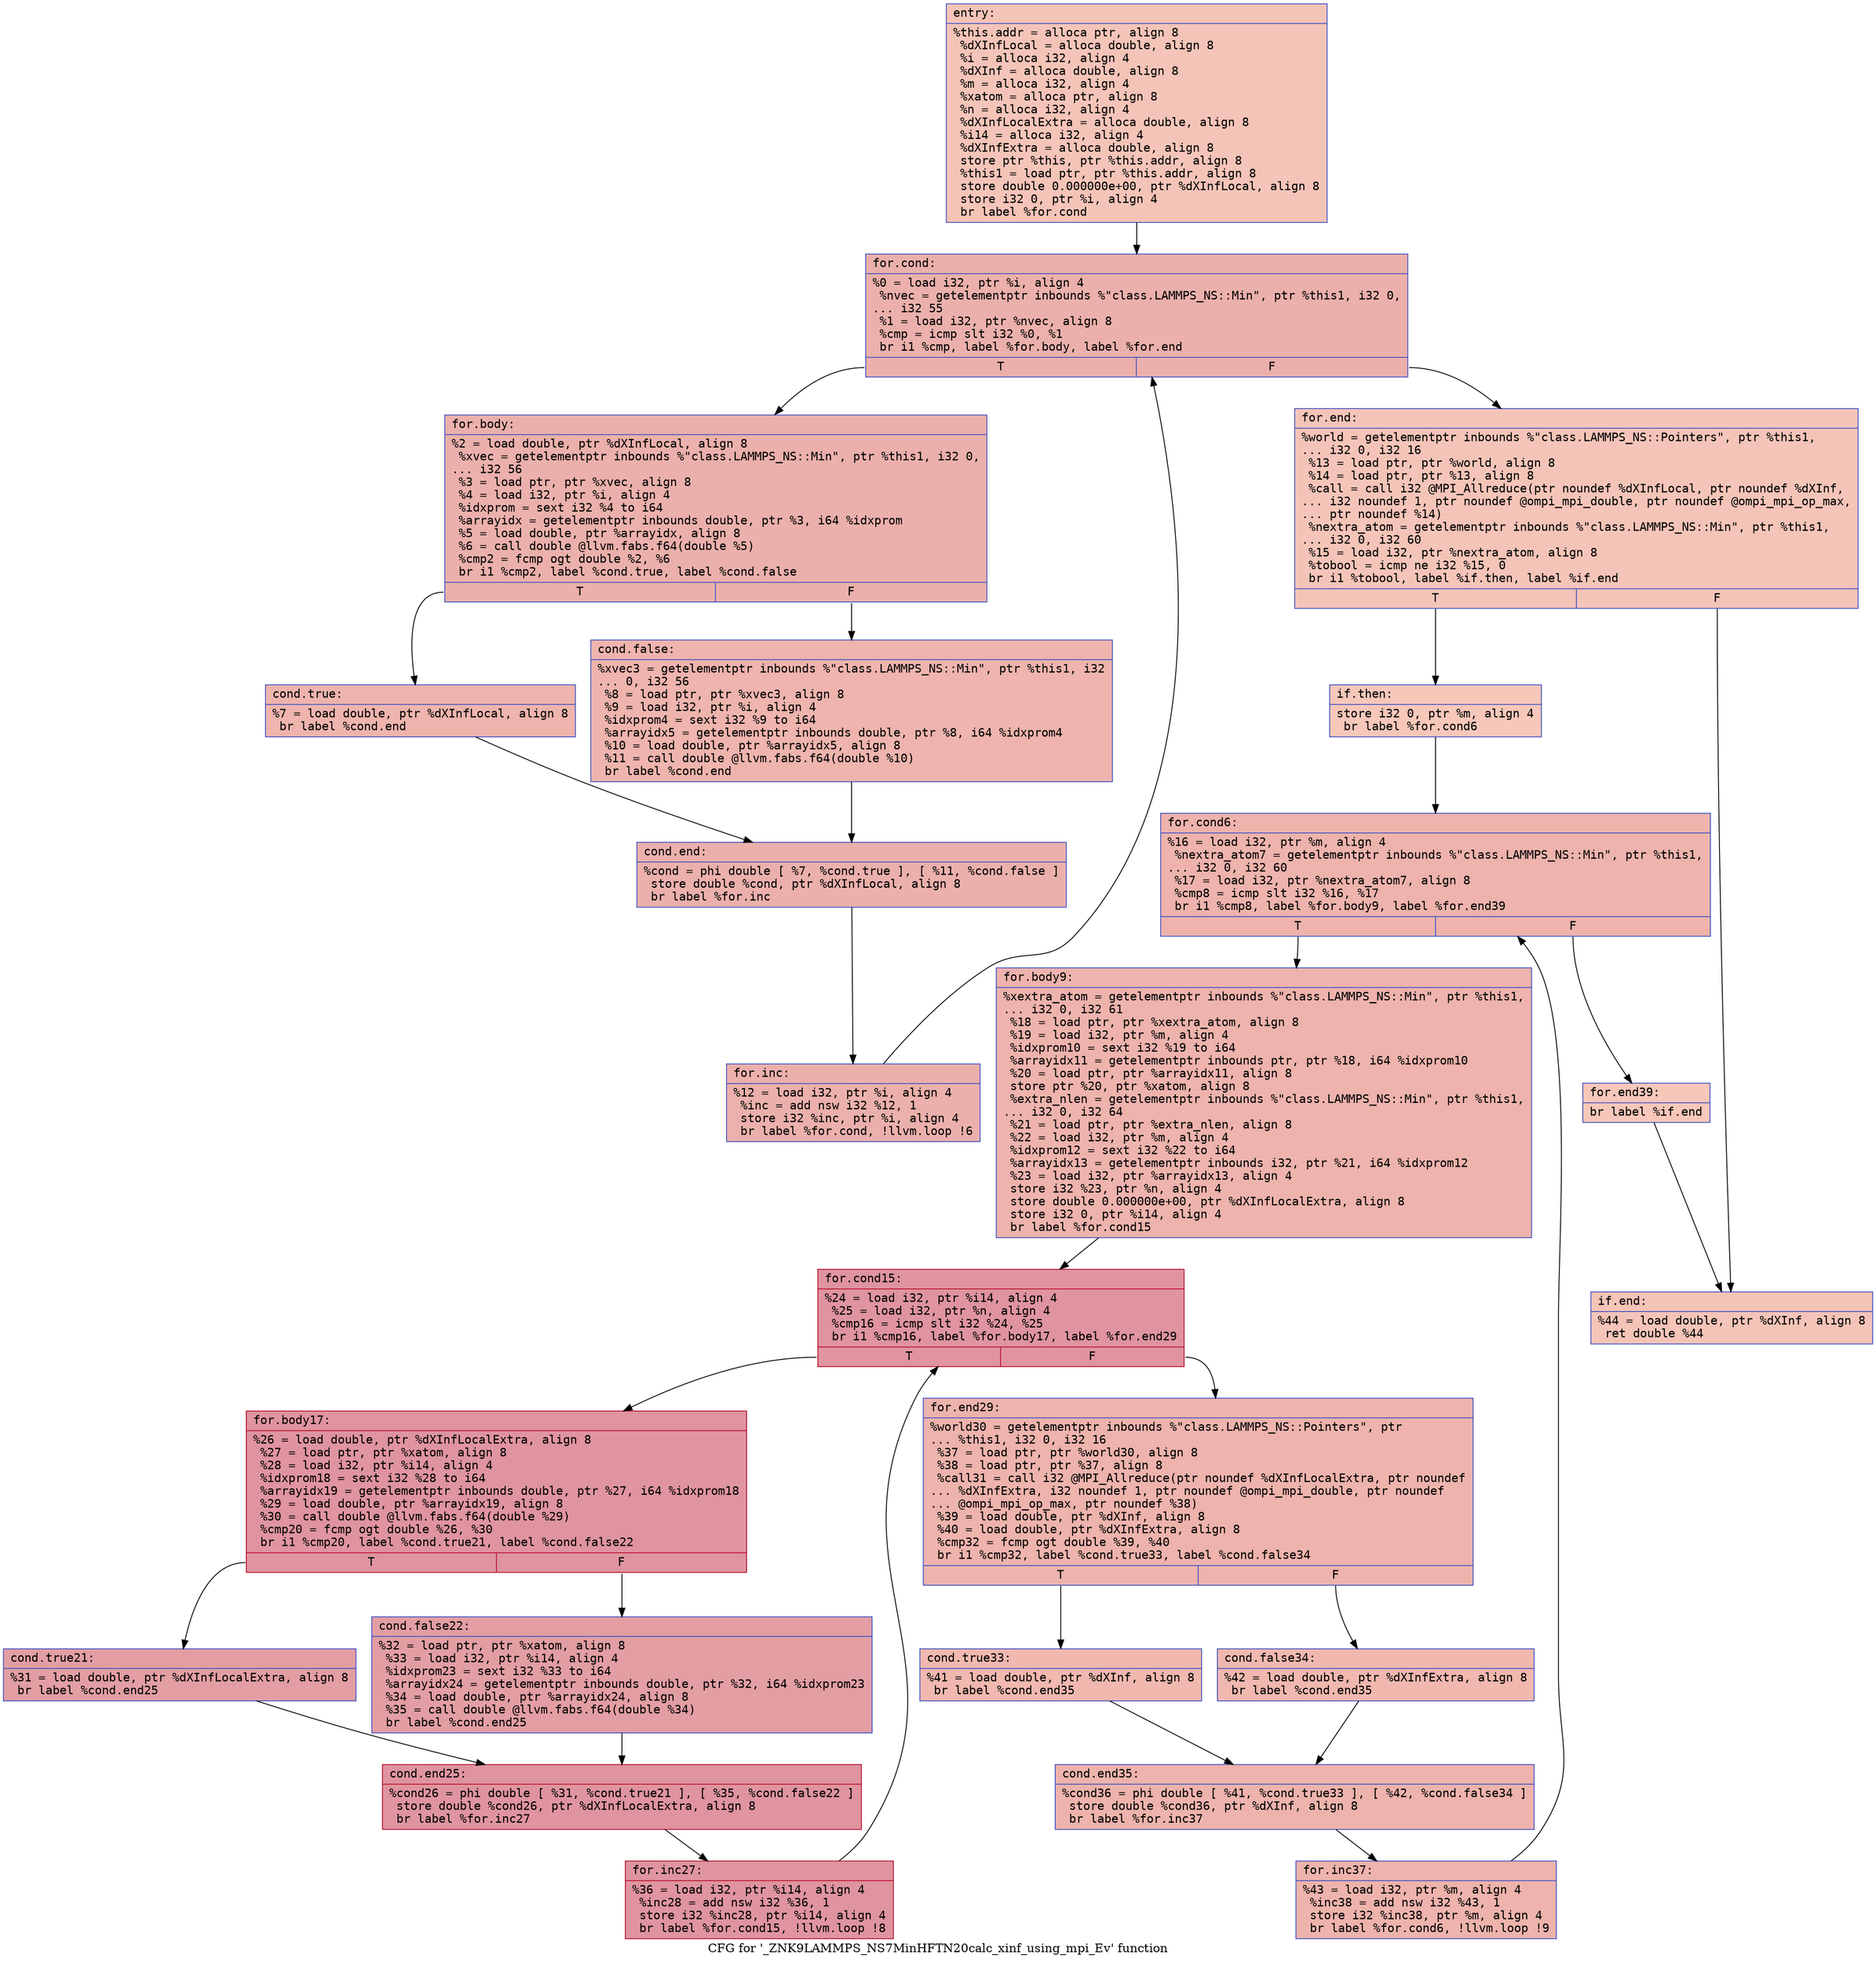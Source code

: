 digraph "CFG for '_ZNK9LAMMPS_NS7MinHFTN20calc_xinf_using_mpi_Ev' function" {
	label="CFG for '_ZNK9LAMMPS_NS7MinHFTN20calc_xinf_using_mpi_Ev' function";

	Node0x556e844cc260 [shape=record,color="#3d50c3ff", style=filled, fillcolor="#e97a5f70" fontname="Courier",label="{entry:\l|  %this.addr = alloca ptr, align 8\l  %dXInfLocal = alloca double, align 8\l  %i = alloca i32, align 4\l  %dXInf = alloca double, align 8\l  %m = alloca i32, align 4\l  %xatom = alloca ptr, align 8\l  %n = alloca i32, align 4\l  %dXInfLocalExtra = alloca double, align 8\l  %i14 = alloca i32, align 4\l  %dXInfExtra = alloca double, align 8\l  store ptr %this, ptr %this.addr, align 8\l  %this1 = load ptr, ptr %this.addr, align 8\l  store double 0.000000e+00, ptr %dXInfLocal, align 8\l  store i32 0, ptr %i, align 4\l  br label %for.cond\l}"];
	Node0x556e844cc260 -> Node0x556e844ccc30[tooltip="entry -> for.cond\nProbability 100.00%" ];
	Node0x556e844ccc30 [shape=record,color="#3d50c3ff", style=filled, fillcolor="#d24b4070" fontname="Courier",label="{for.cond:\l|  %0 = load i32, ptr %i, align 4\l  %nvec = getelementptr inbounds %\"class.LAMMPS_NS::Min\", ptr %this1, i32 0,\l... i32 55\l  %1 = load i32, ptr %nvec, align 8\l  %cmp = icmp slt i32 %0, %1\l  br i1 %cmp, label %for.body, label %for.end\l|{<s0>T|<s1>F}}"];
	Node0x556e844ccc30:s0 -> Node0x556e844ccfb0[tooltip="for.cond -> for.body\nProbability 96.88%" ];
	Node0x556e844ccc30:s1 -> Node0x556e844cd030[tooltip="for.cond -> for.end\nProbability 3.12%" ];
	Node0x556e844ccfb0 [shape=record,color="#3d50c3ff", style=filled, fillcolor="#d24b4070" fontname="Courier",label="{for.body:\l|  %2 = load double, ptr %dXInfLocal, align 8\l  %xvec = getelementptr inbounds %\"class.LAMMPS_NS::Min\", ptr %this1, i32 0,\l... i32 56\l  %3 = load ptr, ptr %xvec, align 8\l  %4 = load i32, ptr %i, align 4\l  %idxprom = sext i32 %4 to i64\l  %arrayidx = getelementptr inbounds double, ptr %3, i64 %idxprom\l  %5 = load double, ptr %arrayidx, align 8\l  %6 = call double @llvm.fabs.f64(double %5)\l  %cmp2 = fcmp ogt double %2, %6\l  br i1 %cmp2, label %cond.true, label %cond.false\l|{<s0>T|<s1>F}}"];
	Node0x556e844ccfb0:s0 -> Node0x556e844cd730[tooltip="for.body -> cond.true\nProbability 50.00%" ];
	Node0x556e844ccfb0:s1 -> Node0x556e844cd7b0[tooltip="for.body -> cond.false\nProbability 50.00%" ];
	Node0x556e844cd730 [shape=record,color="#3d50c3ff", style=filled, fillcolor="#d8564670" fontname="Courier",label="{cond.true:\l|  %7 = load double, ptr %dXInfLocal, align 8\l  br label %cond.end\l}"];
	Node0x556e844cd730 -> Node0x556e844cd960[tooltip="cond.true -> cond.end\nProbability 100.00%" ];
	Node0x556e844cd7b0 [shape=record,color="#3d50c3ff", style=filled, fillcolor="#d8564670" fontname="Courier",label="{cond.false:\l|  %xvec3 = getelementptr inbounds %\"class.LAMMPS_NS::Min\", ptr %this1, i32\l... 0, i32 56\l  %8 = load ptr, ptr %xvec3, align 8\l  %9 = load i32, ptr %i, align 4\l  %idxprom4 = sext i32 %9 to i64\l  %arrayidx5 = getelementptr inbounds double, ptr %8, i64 %idxprom4\l  %10 = load double, ptr %arrayidx5, align 8\l  %11 = call double @llvm.fabs.f64(double %10)\l  br label %cond.end\l}"];
	Node0x556e844cd7b0 -> Node0x556e844cd960[tooltip="cond.false -> cond.end\nProbability 100.00%" ];
	Node0x556e844cd960 [shape=record,color="#3d50c3ff", style=filled, fillcolor="#d24b4070" fontname="Courier",label="{cond.end:\l|  %cond = phi double [ %7, %cond.true ], [ %11, %cond.false ]\l  store double %cond, ptr %dXInfLocal, align 8\l  br label %for.inc\l}"];
	Node0x556e844cd960 -> Node0x556e844ce1c0[tooltip="cond.end -> for.inc\nProbability 100.00%" ];
	Node0x556e844ce1c0 [shape=record,color="#3d50c3ff", style=filled, fillcolor="#d24b4070" fontname="Courier",label="{for.inc:\l|  %12 = load i32, ptr %i, align 4\l  %inc = add nsw i32 %12, 1\l  store i32 %inc, ptr %i, align 4\l  br label %for.cond, !llvm.loop !6\l}"];
	Node0x556e844ce1c0 -> Node0x556e844ccc30[tooltip="for.inc -> for.cond\nProbability 100.00%" ];
	Node0x556e844cd030 [shape=record,color="#3d50c3ff", style=filled, fillcolor="#e97a5f70" fontname="Courier",label="{for.end:\l|  %world = getelementptr inbounds %\"class.LAMMPS_NS::Pointers\", ptr %this1,\l... i32 0, i32 16\l  %13 = load ptr, ptr %world, align 8\l  %14 = load ptr, ptr %13, align 8\l  %call = call i32 @MPI_Allreduce(ptr noundef %dXInfLocal, ptr noundef %dXInf,\l... i32 noundef 1, ptr noundef @ompi_mpi_double, ptr noundef @ompi_mpi_op_max,\l... ptr noundef %14)\l  %nextra_atom = getelementptr inbounds %\"class.LAMMPS_NS::Min\", ptr %this1,\l... i32 0, i32 60\l  %15 = load i32, ptr %nextra_atom, align 8\l  %tobool = icmp ne i32 %15, 0\l  br i1 %tobool, label %if.then, label %if.end\l|{<s0>T|<s1>F}}"];
	Node0x556e844cd030:s0 -> Node0x556e844ceb60[tooltip="for.end -> if.then\nProbability 62.50%" ];
	Node0x556e844cd030:s1 -> Node0x556e844cebd0[tooltip="for.end -> if.end\nProbability 37.50%" ];
	Node0x556e844ceb60 [shape=record,color="#3d50c3ff", style=filled, fillcolor="#ec7f6370" fontname="Courier",label="{if.then:\l|  store i32 0, ptr %m, align 4\l  br label %for.cond6\l}"];
	Node0x556e844ceb60 -> Node0x556e844ced90[tooltip="if.then -> for.cond6\nProbability 100.00%" ];
	Node0x556e844ced90 [shape=record,color="#3d50c3ff", style=filled, fillcolor="#d6524470" fontname="Courier",label="{for.cond6:\l|  %16 = load i32, ptr %m, align 4\l  %nextra_atom7 = getelementptr inbounds %\"class.LAMMPS_NS::Min\", ptr %this1,\l... i32 0, i32 60\l  %17 = load i32, ptr %nextra_atom7, align 8\l  %cmp8 = icmp slt i32 %16, %17\l  br i1 %cmp8, label %for.body9, label %for.end39\l|{<s0>T|<s1>F}}"];
	Node0x556e844ced90:s0 -> Node0x556e844cf120[tooltip="for.cond6 -> for.body9\nProbability 96.88%" ];
	Node0x556e844ced90:s1 -> Node0x556e844cf1a0[tooltip="for.cond6 -> for.end39\nProbability 3.12%" ];
	Node0x556e844cf120 [shape=record,color="#3d50c3ff", style=filled, fillcolor="#d6524470" fontname="Courier",label="{for.body9:\l|  %xextra_atom = getelementptr inbounds %\"class.LAMMPS_NS::Min\", ptr %this1,\l... i32 0, i32 61\l  %18 = load ptr, ptr %xextra_atom, align 8\l  %19 = load i32, ptr %m, align 4\l  %idxprom10 = sext i32 %19 to i64\l  %arrayidx11 = getelementptr inbounds ptr, ptr %18, i64 %idxprom10\l  %20 = load ptr, ptr %arrayidx11, align 8\l  store ptr %20, ptr %xatom, align 8\l  %extra_nlen = getelementptr inbounds %\"class.LAMMPS_NS::Min\", ptr %this1,\l... i32 0, i32 64\l  %21 = load ptr, ptr %extra_nlen, align 8\l  %22 = load i32, ptr %m, align 4\l  %idxprom12 = sext i32 %22 to i64\l  %arrayidx13 = getelementptr inbounds i32, ptr %21, i64 %idxprom12\l  %23 = load i32, ptr %arrayidx13, align 4\l  store i32 %23, ptr %n, align 4\l  store double 0.000000e+00, ptr %dXInfLocalExtra, align 8\l  store i32 0, ptr %i14, align 4\l  br label %for.cond15\l}"];
	Node0x556e844cf120 -> Node0x556e844d5c10[tooltip="for.body9 -> for.cond15\nProbability 100.00%" ];
	Node0x556e844d5c10 [shape=record,color="#b70d28ff", style=filled, fillcolor="#b70d2870" fontname="Courier",label="{for.cond15:\l|  %24 = load i32, ptr %i14, align 4\l  %25 = load i32, ptr %n, align 4\l  %cmp16 = icmp slt i32 %24, %25\l  br i1 %cmp16, label %for.body17, label %for.end29\l|{<s0>T|<s1>F}}"];
	Node0x556e844d5c10:s0 -> Node0x556e844cdbe0[tooltip="for.cond15 -> for.body17\nProbability 96.88%" ];
	Node0x556e844d5c10:s1 -> Node0x556e844cdc60[tooltip="for.cond15 -> for.end29\nProbability 3.12%" ];
	Node0x556e844cdbe0 [shape=record,color="#b70d28ff", style=filled, fillcolor="#b70d2870" fontname="Courier",label="{for.body17:\l|  %26 = load double, ptr %dXInfLocalExtra, align 8\l  %27 = load ptr, ptr %xatom, align 8\l  %28 = load i32, ptr %i14, align 4\l  %idxprom18 = sext i32 %28 to i64\l  %arrayidx19 = getelementptr inbounds double, ptr %27, i64 %idxprom18\l  %29 = load double, ptr %arrayidx19, align 8\l  %30 = call double @llvm.fabs.f64(double %29)\l  %cmp20 = fcmp ogt double %26, %30\l  br i1 %cmp20, label %cond.true21, label %cond.false22\l|{<s0>T|<s1>F}}"];
	Node0x556e844cdbe0:s0 -> Node0x556e844d6820[tooltip="for.body17 -> cond.true21\nProbability 50.00%" ];
	Node0x556e844cdbe0:s1 -> Node0x556e844d68a0[tooltip="for.body17 -> cond.false22\nProbability 50.00%" ];
	Node0x556e844d6820 [shape=record,color="#3d50c3ff", style=filled, fillcolor="#be242e70" fontname="Courier",label="{cond.true21:\l|  %31 = load double, ptr %dXInfLocalExtra, align 8\l  br label %cond.end25\l}"];
	Node0x556e844d6820 -> Node0x556e844d6ae0[tooltip="cond.true21 -> cond.end25\nProbability 100.00%" ];
	Node0x556e844d68a0 [shape=record,color="#3d50c3ff", style=filled, fillcolor="#be242e70" fontname="Courier",label="{cond.false22:\l|  %32 = load ptr, ptr %xatom, align 8\l  %33 = load i32, ptr %i14, align 4\l  %idxprom23 = sext i32 %33 to i64\l  %arrayidx24 = getelementptr inbounds double, ptr %32, i64 %idxprom23\l  %34 = load double, ptr %arrayidx24, align 8\l  %35 = call double @llvm.fabs.f64(double %34)\l  br label %cond.end25\l}"];
	Node0x556e844d68a0 -> Node0x556e844d6ae0[tooltip="cond.false22 -> cond.end25\nProbability 100.00%" ];
	Node0x556e844d6ae0 [shape=record,color="#b70d28ff", style=filled, fillcolor="#b70d2870" fontname="Courier",label="{cond.end25:\l|  %cond26 = phi double [ %31, %cond.true21 ], [ %35, %cond.false22 ]\l  store double %cond26, ptr %dXInfLocalExtra, align 8\l  br label %for.inc27\l}"];
	Node0x556e844d6ae0 -> Node0x556e844d70e0[tooltip="cond.end25 -> for.inc27\nProbability 100.00%" ];
	Node0x556e844d70e0 [shape=record,color="#b70d28ff", style=filled, fillcolor="#b70d2870" fontname="Courier",label="{for.inc27:\l|  %36 = load i32, ptr %i14, align 4\l  %inc28 = add nsw i32 %36, 1\l  store i32 %inc28, ptr %i14, align 4\l  br label %for.cond15, !llvm.loop !8\l}"];
	Node0x556e844d70e0 -> Node0x556e844d5c10[tooltip="for.inc27 -> for.cond15\nProbability 100.00%" ];
	Node0x556e844cdc60 [shape=record,color="#3d50c3ff", style=filled, fillcolor="#d6524470" fontname="Courier",label="{for.end29:\l|  %world30 = getelementptr inbounds %\"class.LAMMPS_NS::Pointers\", ptr\l... %this1, i32 0, i32 16\l  %37 = load ptr, ptr %world30, align 8\l  %38 = load ptr, ptr %37, align 8\l  %call31 = call i32 @MPI_Allreduce(ptr noundef %dXInfLocalExtra, ptr noundef\l... %dXInfExtra, i32 noundef 1, ptr noundef @ompi_mpi_double, ptr noundef\l... @ompi_mpi_op_max, ptr noundef %38)\l  %39 = load double, ptr %dXInf, align 8\l  %40 = load double, ptr %dXInfExtra, align 8\l  %cmp32 = fcmp ogt double %39, %40\l  br i1 %cmp32, label %cond.true33, label %cond.false34\l|{<s0>T|<s1>F}}"];
	Node0x556e844cdc60:s0 -> Node0x556e844d7b00[tooltip="for.end29 -> cond.true33\nProbability 50.00%" ];
	Node0x556e844cdc60:s1 -> Node0x556e844d7b50[tooltip="for.end29 -> cond.false34\nProbability 50.00%" ];
	Node0x556e844d7b00 [shape=record,color="#3d50c3ff", style=filled, fillcolor="#dc5d4a70" fontname="Courier",label="{cond.true33:\l|  %41 = load double, ptr %dXInf, align 8\l  br label %cond.end35\l}"];
	Node0x556e844d7b00 -> Node0x556e844d7d00[tooltip="cond.true33 -> cond.end35\nProbability 100.00%" ];
	Node0x556e844d7b50 [shape=record,color="#3d50c3ff", style=filled, fillcolor="#dc5d4a70" fontname="Courier",label="{cond.false34:\l|  %42 = load double, ptr %dXInfExtra, align 8\l  br label %cond.end35\l}"];
	Node0x556e844d7b50 -> Node0x556e844d7d00[tooltip="cond.false34 -> cond.end35\nProbability 100.00%" ];
	Node0x556e844d7d00 [shape=record,color="#3d50c3ff", style=filled, fillcolor="#d6524470" fontname="Courier",label="{cond.end35:\l|  %cond36 = phi double [ %41, %cond.true33 ], [ %42, %cond.false34 ]\l  store double %cond36, ptr %dXInf, align 8\l  br label %for.inc37\l}"];
	Node0x556e844d7d00 -> Node0x556e844d7fa0[tooltip="cond.end35 -> for.inc37\nProbability 100.00%" ];
	Node0x556e844d7fa0 [shape=record,color="#3d50c3ff", style=filled, fillcolor="#d6524470" fontname="Courier",label="{for.inc37:\l|  %43 = load i32, ptr %m, align 4\l  %inc38 = add nsw i32 %43, 1\l  store i32 %inc38, ptr %m, align 4\l  br label %for.cond6, !llvm.loop !9\l}"];
	Node0x556e844d7fa0 -> Node0x556e844ced90[tooltip="for.inc37 -> for.cond6\nProbability 100.00%" ];
	Node0x556e844cf1a0 [shape=record,color="#3d50c3ff", style=filled, fillcolor="#ec7f6370" fontname="Courier",label="{for.end39:\l|  br label %if.end\l}"];
	Node0x556e844cf1a0 -> Node0x556e844cebd0[tooltip="for.end39 -> if.end\nProbability 100.00%" ];
	Node0x556e844cebd0 [shape=record,color="#3d50c3ff", style=filled, fillcolor="#e97a5f70" fontname="Courier",label="{if.end:\l|  %44 = load double, ptr %dXInf, align 8\l  ret double %44\l}"];
}
